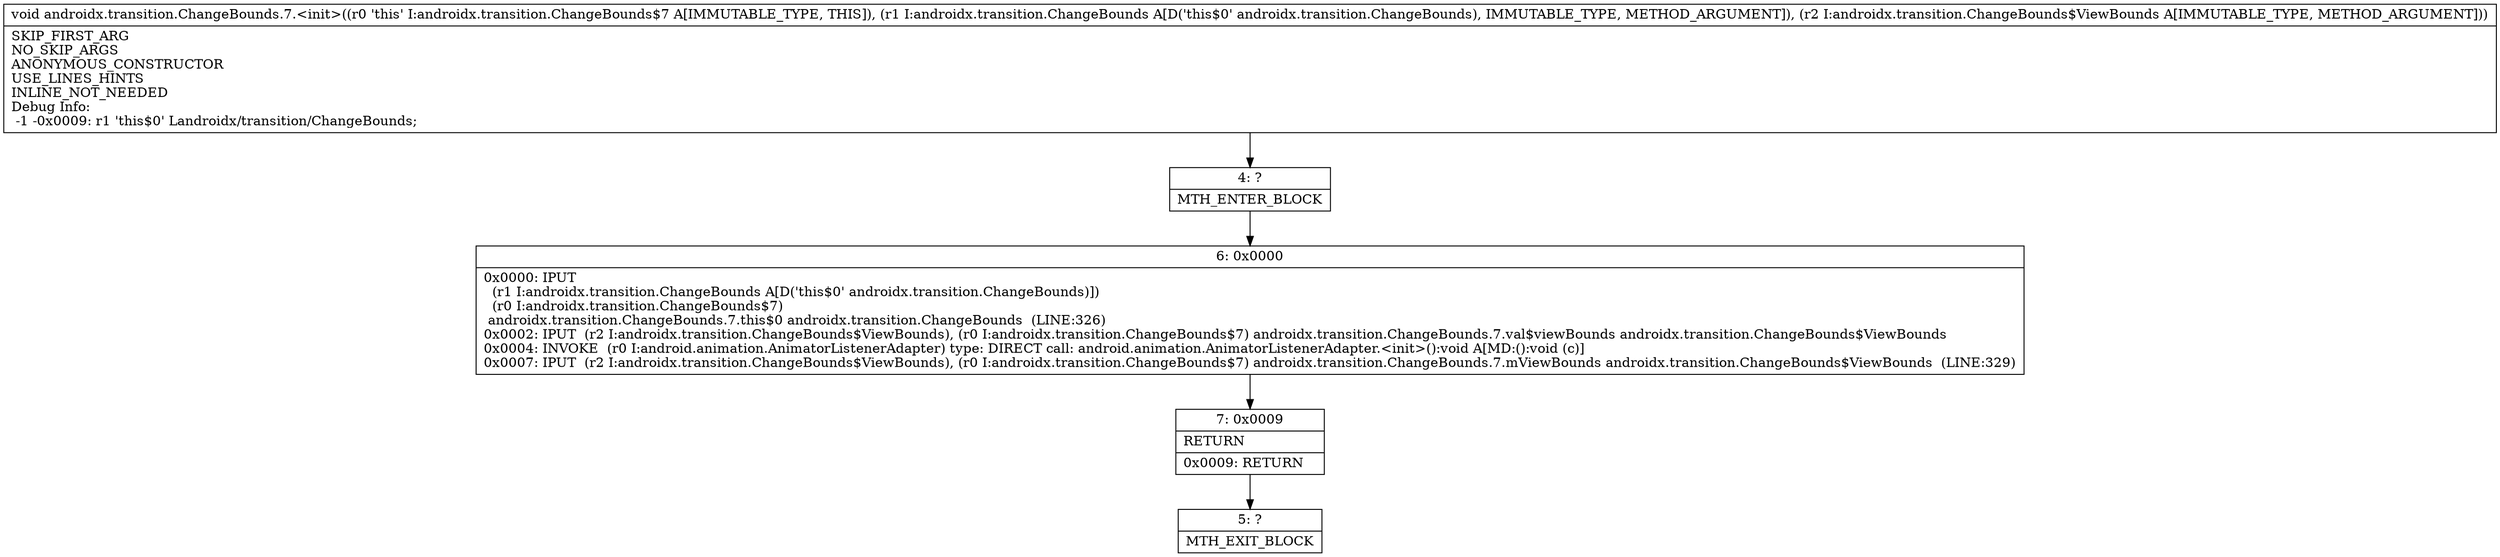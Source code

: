 digraph "CFG forandroidx.transition.ChangeBounds.7.\<init\>(Landroidx\/transition\/ChangeBounds;Landroidx\/transition\/ChangeBounds$ViewBounds;)V" {
Node_4 [shape=record,label="{4\:\ ?|MTH_ENTER_BLOCK\l}"];
Node_6 [shape=record,label="{6\:\ 0x0000|0x0000: IPUT  \l  (r1 I:androidx.transition.ChangeBounds A[D('this$0' androidx.transition.ChangeBounds)])\l  (r0 I:androidx.transition.ChangeBounds$7)\l androidx.transition.ChangeBounds.7.this$0 androidx.transition.ChangeBounds  (LINE:326)\l0x0002: IPUT  (r2 I:androidx.transition.ChangeBounds$ViewBounds), (r0 I:androidx.transition.ChangeBounds$7) androidx.transition.ChangeBounds.7.val$viewBounds androidx.transition.ChangeBounds$ViewBounds \l0x0004: INVOKE  (r0 I:android.animation.AnimatorListenerAdapter) type: DIRECT call: android.animation.AnimatorListenerAdapter.\<init\>():void A[MD:():void (c)]\l0x0007: IPUT  (r2 I:androidx.transition.ChangeBounds$ViewBounds), (r0 I:androidx.transition.ChangeBounds$7) androidx.transition.ChangeBounds.7.mViewBounds androidx.transition.ChangeBounds$ViewBounds  (LINE:329)\l}"];
Node_7 [shape=record,label="{7\:\ 0x0009|RETURN\l|0x0009: RETURN   \l}"];
Node_5 [shape=record,label="{5\:\ ?|MTH_EXIT_BLOCK\l}"];
MethodNode[shape=record,label="{void androidx.transition.ChangeBounds.7.\<init\>((r0 'this' I:androidx.transition.ChangeBounds$7 A[IMMUTABLE_TYPE, THIS]), (r1 I:androidx.transition.ChangeBounds A[D('this$0' androidx.transition.ChangeBounds), IMMUTABLE_TYPE, METHOD_ARGUMENT]), (r2 I:androidx.transition.ChangeBounds$ViewBounds A[IMMUTABLE_TYPE, METHOD_ARGUMENT]))  | SKIP_FIRST_ARG\lNO_SKIP_ARGS\lANONYMOUS_CONSTRUCTOR\lUSE_LINES_HINTS\lINLINE_NOT_NEEDED\lDebug Info:\l  \-1 \-0x0009: r1 'this$0' Landroidx\/transition\/ChangeBounds;\l}"];
MethodNode -> Node_4;Node_4 -> Node_6;
Node_6 -> Node_7;
Node_7 -> Node_5;
}

